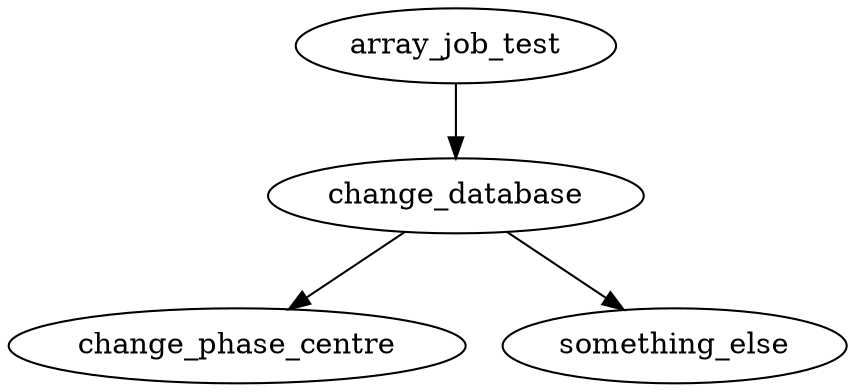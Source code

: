 digraph G {
   array_job_test -> change_database -> change_phase_centre;
   change_database -> something_else;
}
